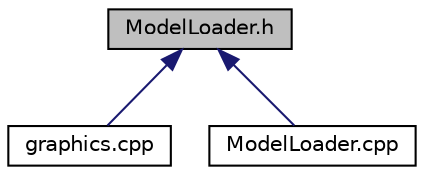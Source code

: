 digraph "ModelLoader.h"
{
  edge [fontname="Helvetica",fontsize="10",labelfontname="Helvetica",labelfontsize="10"];
  node [fontname="Helvetica",fontsize="10",shape=record];
  Node1 [label="ModelLoader.h",height=0.2,width=0.4,color="black", fillcolor="grey75", style="filled", fontcolor="black"];
  Node1 -> Node2 [dir="back",color="midnightblue",fontsize="10",style="solid"];
  Node2 [label="graphics.cpp",height=0.2,width=0.4,color="black", fillcolor="white", style="filled",URL="$graphics_8cpp.html"];
  Node1 -> Node3 [dir="back",color="midnightblue",fontsize="10",style="solid"];
  Node3 [label="ModelLoader.cpp",height=0.2,width=0.4,color="black", fillcolor="white", style="filled",URL="$_model_loader_8cpp.html"];
}
